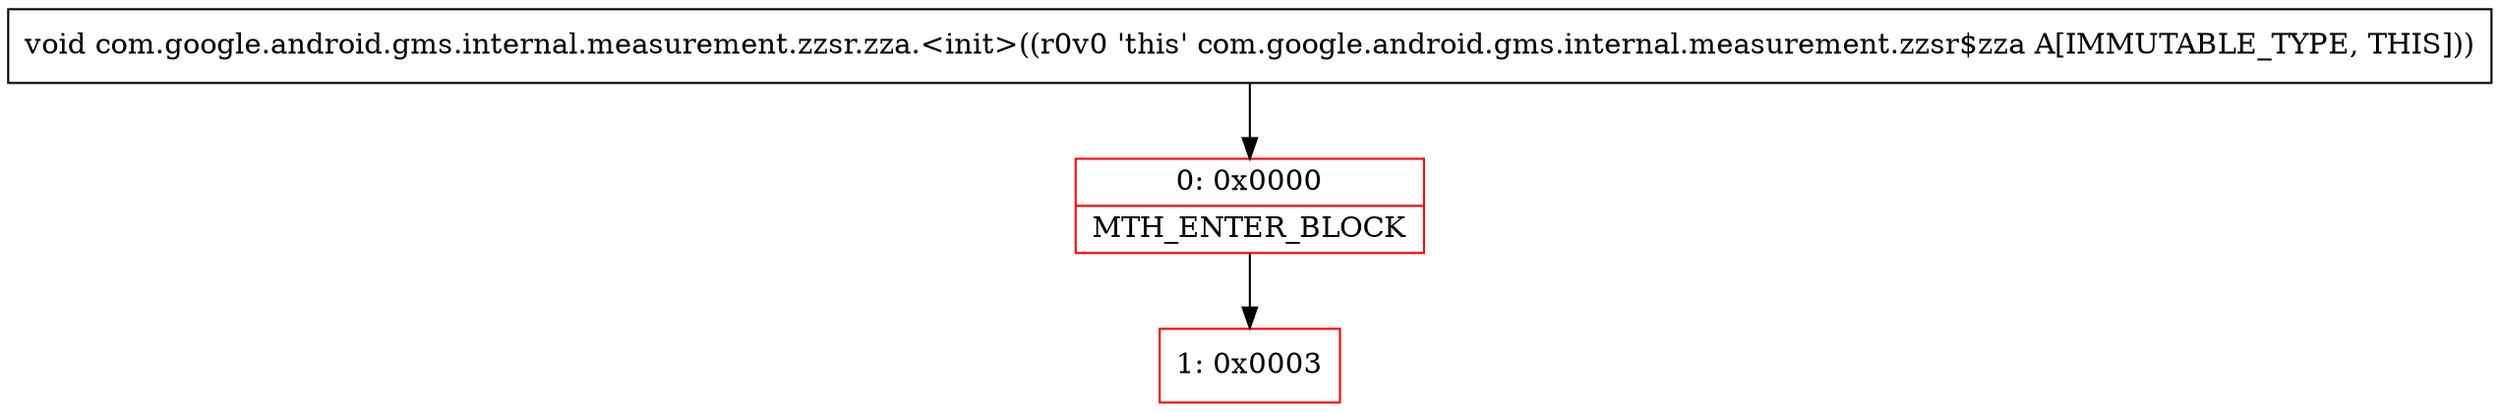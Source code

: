 digraph "CFG forcom.google.android.gms.internal.measurement.zzsr.zza.\<init\>()V" {
subgraph cluster_Region_39733301 {
label = "R(0)";
node [shape=record,color=blue];
}
Node_0 [shape=record,color=red,label="{0\:\ 0x0000|MTH_ENTER_BLOCK\l}"];
Node_1 [shape=record,color=red,label="{1\:\ 0x0003}"];
MethodNode[shape=record,label="{void com.google.android.gms.internal.measurement.zzsr.zza.\<init\>((r0v0 'this' com.google.android.gms.internal.measurement.zzsr$zza A[IMMUTABLE_TYPE, THIS])) }"];
MethodNode -> Node_0;
Node_0 -> Node_1;
}


